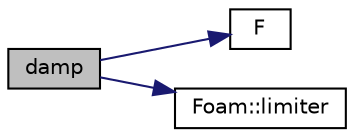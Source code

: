 digraph "damp"
{
  bgcolor="transparent";
  edge [fontname="Helvetica",fontsize="10",labelfontname="Helvetica",labelfontsize="10"];
  node [fontname="Helvetica",fontsize="10",shape=record];
  rankdir="LR";
  Node1 [label="damp",height=0.2,width=0.4,color="black", fillcolor="grey75", style="filled" fontcolor="black"];
  Node1 -> Node2 [color="midnightblue",fontsize="10",style="solid",fontname="Helvetica"];
  Node2 [label="F",height=0.2,width=0.4,color="black",URL="$multiphase_2twoPhaseEulerFoam_2pU_2pEqn_8H.html#a0fd6c680e7914ea17e626bbef00299f1"];
  Node1 -> Node3 [color="midnightblue",fontsize="10",style="solid",fontname="Helvetica"];
  Node3 [label="Foam::limiter",height=0.2,width=0.4,color="black",URL="$namespaceFoam.html#a91b6d6ef3a8b548d41f3dc0346c12145"];
}
